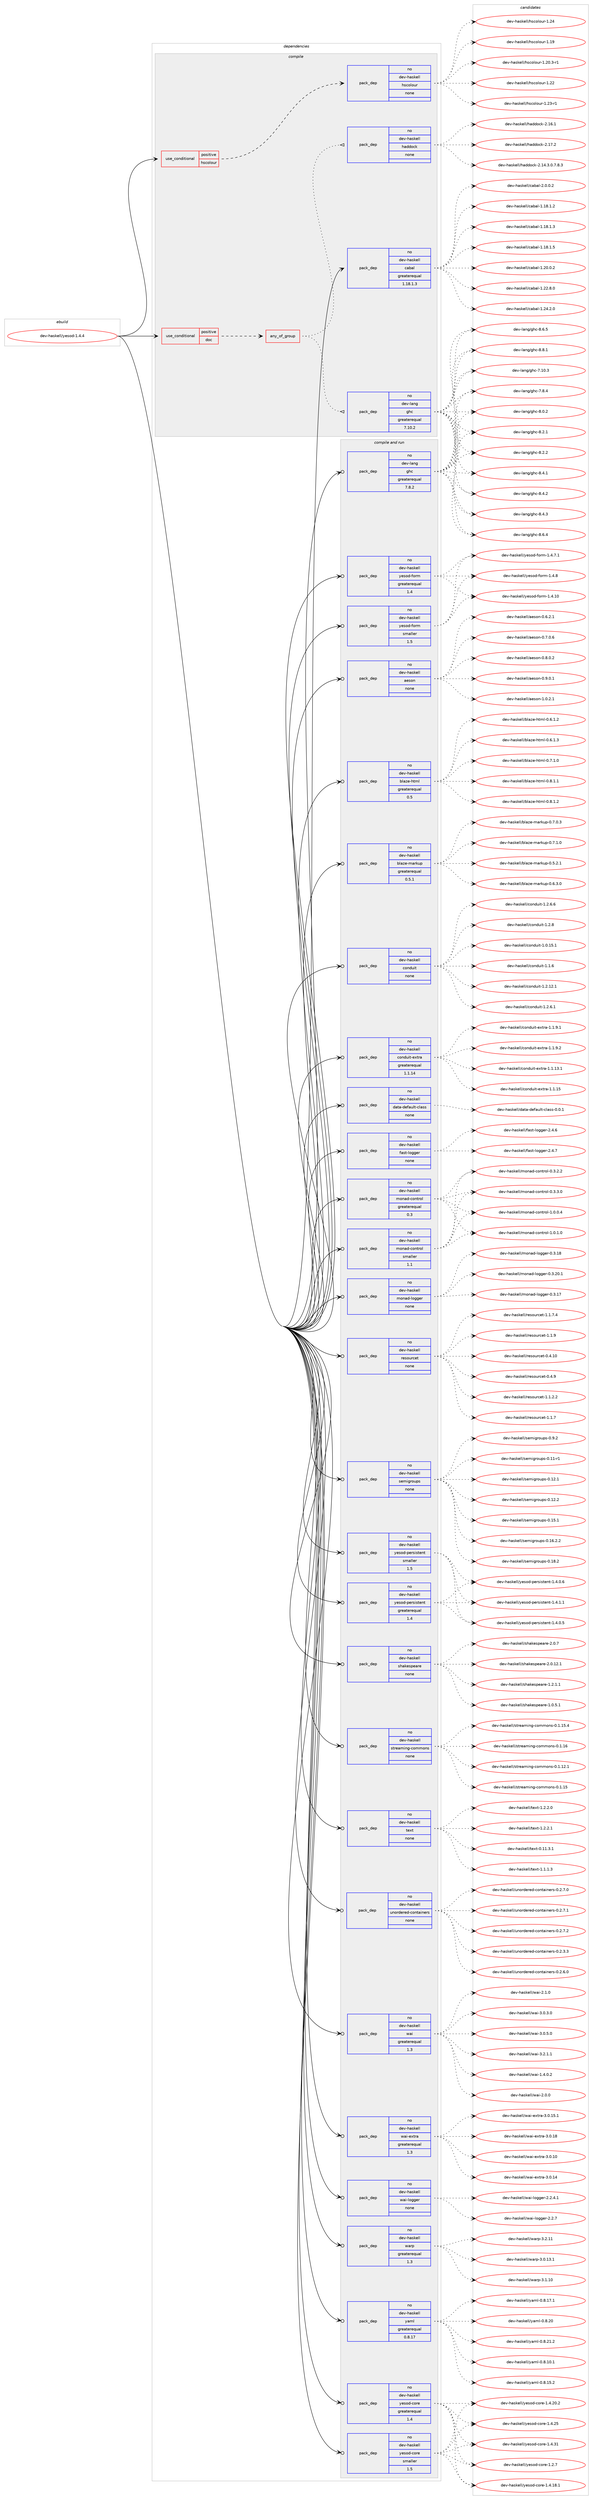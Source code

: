 digraph prolog {

# *************
# Graph options
# *************

newrank=true;
concentrate=true;
compound=true;
graph [rankdir=LR,fontname=Helvetica,fontsize=10,ranksep=1.5];#, ranksep=2.5, nodesep=0.2];
edge  [arrowhead=vee];
node  [fontname=Helvetica,fontsize=10];

# **********
# The ebuild
# **********

subgraph cluster_leftcol {
color=gray;
rank=same;
label=<<i>ebuild</i>>;
id [label="dev-haskell/yesod-1.4.4", color=red, width=4, href="../dev-haskell/yesod-1.4.4.svg"];
}

# ****************
# The dependencies
# ****************

subgraph cluster_midcol {
color=gray;
label=<<i>dependencies</i>>;
subgraph cluster_compile {
fillcolor="#eeeeee";
style=filled;
label=<<i>compile</i>>;
subgraph cond128330 {
dependency548827 [label=<<TABLE BORDER="0" CELLBORDER="1" CELLSPACING="0" CELLPADDING="4"><TR><TD ROWSPAN="3" CELLPADDING="10">use_conditional</TD></TR><TR><TD>positive</TD></TR><TR><TD>doc</TD></TR></TABLE>>, shape=none, color=red];
subgraph any10769 {
dependency548828 [label=<<TABLE BORDER="0" CELLBORDER="1" CELLSPACING="0" CELLPADDING="4"><TR><TD CELLPADDING="10">any_of_group</TD></TR></TABLE>>, shape=none, color=red];subgraph pack409371 {
dependency548829 [label=<<TABLE BORDER="0" CELLBORDER="1" CELLSPACING="0" CELLPADDING="4" WIDTH="220"><TR><TD ROWSPAN="6" CELLPADDING="30">pack_dep</TD></TR><TR><TD WIDTH="110">no</TD></TR><TR><TD>dev-haskell</TD></TR><TR><TD>haddock</TD></TR><TR><TD>none</TD></TR><TR><TD></TD></TR></TABLE>>, shape=none, color=blue];
}
dependency548828:e -> dependency548829:w [weight=20,style="dotted",arrowhead="oinv"];
subgraph pack409372 {
dependency548830 [label=<<TABLE BORDER="0" CELLBORDER="1" CELLSPACING="0" CELLPADDING="4" WIDTH="220"><TR><TD ROWSPAN="6" CELLPADDING="30">pack_dep</TD></TR><TR><TD WIDTH="110">no</TD></TR><TR><TD>dev-lang</TD></TR><TR><TD>ghc</TD></TR><TR><TD>greaterequal</TD></TR><TR><TD>7.10.2</TD></TR></TABLE>>, shape=none, color=blue];
}
dependency548828:e -> dependency548830:w [weight=20,style="dotted",arrowhead="oinv"];
}
dependency548827:e -> dependency548828:w [weight=20,style="dashed",arrowhead="vee"];
}
id:e -> dependency548827:w [weight=20,style="solid",arrowhead="vee"];
subgraph cond128331 {
dependency548831 [label=<<TABLE BORDER="0" CELLBORDER="1" CELLSPACING="0" CELLPADDING="4"><TR><TD ROWSPAN="3" CELLPADDING="10">use_conditional</TD></TR><TR><TD>positive</TD></TR><TR><TD>hscolour</TD></TR></TABLE>>, shape=none, color=red];
subgraph pack409373 {
dependency548832 [label=<<TABLE BORDER="0" CELLBORDER="1" CELLSPACING="0" CELLPADDING="4" WIDTH="220"><TR><TD ROWSPAN="6" CELLPADDING="30">pack_dep</TD></TR><TR><TD WIDTH="110">no</TD></TR><TR><TD>dev-haskell</TD></TR><TR><TD>hscolour</TD></TR><TR><TD>none</TD></TR><TR><TD></TD></TR></TABLE>>, shape=none, color=blue];
}
dependency548831:e -> dependency548832:w [weight=20,style="dashed",arrowhead="vee"];
}
id:e -> dependency548831:w [weight=20,style="solid",arrowhead="vee"];
subgraph pack409374 {
dependency548833 [label=<<TABLE BORDER="0" CELLBORDER="1" CELLSPACING="0" CELLPADDING="4" WIDTH="220"><TR><TD ROWSPAN="6" CELLPADDING="30">pack_dep</TD></TR><TR><TD WIDTH="110">no</TD></TR><TR><TD>dev-haskell</TD></TR><TR><TD>cabal</TD></TR><TR><TD>greaterequal</TD></TR><TR><TD>1.18.1.3</TD></TR></TABLE>>, shape=none, color=blue];
}
id:e -> dependency548833:w [weight=20,style="solid",arrowhead="vee"];
}
subgraph cluster_compileandrun {
fillcolor="#eeeeee";
style=filled;
label=<<i>compile and run</i>>;
subgraph pack409375 {
dependency548834 [label=<<TABLE BORDER="0" CELLBORDER="1" CELLSPACING="0" CELLPADDING="4" WIDTH="220"><TR><TD ROWSPAN="6" CELLPADDING="30">pack_dep</TD></TR><TR><TD WIDTH="110">no</TD></TR><TR><TD>dev-haskell</TD></TR><TR><TD>aeson</TD></TR><TR><TD>none</TD></TR><TR><TD></TD></TR></TABLE>>, shape=none, color=blue];
}
id:e -> dependency548834:w [weight=20,style="solid",arrowhead="odotvee"];
subgraph pack409376 {
dependency548835 [label=<<TABLE BORDER="0" CELLBORDER="1" CELLSPACING="0" CELLPADDING="4" WIDTH="220"><TR><TD ROWSPAN="6" CELLPADDING="30">pack_dep</TD></TR><TR><TD WIDTH="110">no</TD></TR><TR><TD>dev-haskell</TD></TR><TR><TD>blaze-html</TD></TR><TR><TD>greaterequal</TD></TR><TR><TD>0.5</TD></TR></TABLE>>, shape=none, color=blue];
}
id:e -> dependency548835:w [weight=20,style="solid",arrowhead="odotvee"];
subgraph pack409377 {
dependency548836 [label=<<TABLE BORDER="0" CELLBORDER="1" CELLSPACING="0" CELLPADDING="4" WIDTH="220"><TR><TD ROWSPAN="6" CELLPADDING="30">pack_dep</TD></TR><TR><TD WIDTH="110">no</TD></TR><TR><TD>dev-haskell</TD></TR><TR><TD>blaze-markup</TD></TR><TR><TD>greaterequal</TD></TR><TR><TD>0.5.1</TD></TR></TABLE>>, shape=none, color=blue];
}
id:e -> dependency548836:w [weight=20,style="solid",arrowhead="odotvee"];
subgraph pack409378 {
dependency548837 [label=<<TABLE BORDER="0" CELLBORDER="1" CELLSPACING="0" CELLPADDING="4" WIDTH="220"><TR><TD ROWSPAN="6" CELLPADDING="30">pack_dep</TD></TR><TR><TD WIDTH="110">no</TD></TR><TR><TD>dev-haskell</TD></TR><TR><TD>conduit</TD></TR><TR><TD>none</TD></TR><TR><TD></TD></TR></TABLE>>, shape=none, color=blue];
}
id:e -> dependency548837:w [weight=20,style="solid",arrowhead="odotvee"];
subgraph pack409379 {
dependency548838 [label=<<TABLE BORDER="0" CELLBORDER="1" CELLSPACING="0" CELLPADDING="4" WIDTH="220"><TR><TD ROWSPAN="6" CELLPADDING="30">pack_dep</TD></TR><TR><TD WIDTH="110">no</TD></TR><TR><TD>dev-haskell</TD></TR><TR><TD>conduit-extra</TD></TR><TR><TD>greaterequal</TD></TR><TR><TD>1.1.14</TD></TR></TABLE>>, shape=none, color=blue];
}
id:e -> dependency548838:w [weight=20,style="solid",arrowhead="odotvee"];
subgraph pack409380 {
dependency548839 [label=<<TABLE BORDER="0" CELLBORDER="1" CELLSPACING="0" CELLPADDING="4" WIDTH="220"><TR><TD ROWSPAN="6" CELLPADDING="30">pack_dep</TD></TR><TR><TD WIDTH="110">no</TD></TR><TR><TD>dev-haskell</TD></TR><TR><TD>data-default-class</TD></TR><TR><TD>none</TD></TR><TR><TD></TD></TR></TABLE>>, shape=none, color=blue];
}
id:e -> dependency548839:w [weight=20,style="solid",arrowhead="odotvee"];
subgraph pack409381 {
dependency548840 [label=<<TABLE BORDER="0" CELLBORDER="1" CELLSPACING="0" CELLPADDING="4" WIDTH="220"><TR><TD ROWSPAN="6" CELLPADDING="30">pack_dep</TD></TR><TR><TD WIDTH="110">no</TD></TR><TR><TD>dev-haskell</TD></TR><TR><TD>fast-logger</TD></TR><TR><TD>none</TD></TR><TR><TD></TD></TR></TABLE>>, shape=none, color=blue];
}
id:e -> dependency548840:w [weight=20,style="solid",arrowhead="odotvee"];
subgraph pack409382 {
dependency548841 [label=<<TABLE BORDER="0" CELLBORDER="1" CELLSPACING="0" CELLPADDING="4" WIDTH="220"><TR><TD ROWSPAN="6" CELLPADDING="30">pack_dep</TD></TR><TR><TD WIDTH="110">no</TD></TR><TR><TD>dev-haskell</TD></TR><TR><TD>monad-control</TD></TR><TR><TD>greaterequal</TD></TR><TR><TD>0.3</TD></TR></TABLE>>, shape=none, color=blue];
}
id:e -> dependency548841:w [weight=20,style="solid",arrowhead="odotvee"];
subgraph pack409383 {
dependency548842 [label=<<TABLE BORDER="0" CELLBORDER="1" CELLSPACING="0" CELLPADDING="4" WIDTH="220"><TR><TD ROWSPAN="6" CELLPADDING="30">pack_dep</TD></TR><TR><TD WIDTH="110">no</TD></TR><TR><TD>dev-haskell</TD></TR><TR><TD>monad-control</TD></TR><TR><TD>smaller</TD></TR><TR><TD>1.1</TD></TR></TABLE>>, shape=none, color=blue];
}
id:e -> dependency548842:w [weight=20,style="solid",arrowhead="odotvee"];
subgraph pack409384 {
dependency548843 [label=<<TABLE BORDER="0" CELLBORDER="1" CELLSPACING="0" CELLPADDING="4" WIDTH="220"><TR><TD ROWSPAN="6" CELLPADDING="30">pack_dep</TD></TR><TR><TD WIDTH="110">no</TD></TR><TR><TD>dev-haskell</TD></TR><TR><TD>monad-logger</TD></TR><TR><TD>none</TD></TR><TR><TD></TD></TR></TABLE>>, shape=none, color=blue];
}
id:e -> dependency548843:w [weight=20,style="solid",arrowhead="odotvee"];
subgraph pack409385 {
dependency548844 [label=<<TABLE BORDER="0" CELLBORDER="1" CELLSPACING="0" CELLPADDING="4" WIDTH="220"><TR><TD ROWSPAN="6" CELLPADDING="30">pack_dep</TD></TR><TR><TD WIDTH="110">no</TD></TR><TR><TD>dev-haskell</TD></TR><TR><TD>resourcet</TD></TR><TR><TD>none</TD></TR><TR><TD></TD></TR></TABLE>>, shape=none, color=blue];
}
id:e -> dependency548844:w [weight=20,style="solid",arrowhead="odotvee"];
subgraph pack409386 {
dependency548845 [label=<<TABLE BORDER="0" CELLBORDER="1" CELLSPACING="0" CELLPADDING="4" WIDTH="220"><TR><TD ROWSPAN="6" CELLPADDING="30">pack_dep</TD></TR><TR><TD WIDTH="110">no</TD></TR><TR><TD>dev-haskell</TD></TR><TR><TD>semigroups</TD></TR><TR><TD>none</TD></TR><TR><TD></TD></TR></TABLE>>, shape=none, color=blue];
}
id:e -> dependency548845:w [weight=20,style="solid",arrowhead="odotvee"];
subgraph pack409387 {
dependency548846 [label=<<TABLE BORDER="0" CELLBORDER="1" CELLSPACING="0" CELLPADDING="4" WIDTH="220"><TR><TD ROWSPAN="6" CELLPADDING="30">pack_dep</TD></TR><TR><TD WIDTH="110">no</TD></TR><TR><TD>dev-haskell</TD></TR><TR><TD>shakespeare</TD></TR><TR><TD>none</TD></TR><TR><TD></TD></TR></TABLE>>, shape=none, color=blue];
}
id:e -> dependency548846:w [weight=20,style="solid",arrowhead="odotvee"];
subgraph pack409388 {
dependency548847 [label=<<TABLE BORDER="0" CELLBORDER="1" CELLSPACING="0" CELLPADDING="4" WIDTH="220"><TR><TD ROWSPAN="6" CELLPADDING="30">pack_dep</TD></TR><TR><TD WIDTH="110">no</TD></TR><TR><TD>dev-haskell</TD></TR><TR><TD>streaming-commons</TD></TR><TR><TD>none</TD></TR><TR><TD></TD></TR></TABLE>>, shape=none, color=blue];
}
id:e -> dependency548847:w [weight=20,style="solid",arrowhead="odotvee"];
subgraph pack409389 {
dependency548848 [label=<<TABLE BORDER="0" CELLBORDER="1" CELLSPACING="0" CELLPADDING="4" WIDTH="220"><TR><TD ROWSPAN="6" CELLPADDING="30">pack_dep</TD></TR><TR><TD WIDTH="110">no</TD></TR><TR><TD>dev-haskell</TD></TR><TR><TD>text</TD></TR><TR><TD>none</TD></TR><TR><TD></TD></TR></TABLE>>, shape=none, color=blue];
}
id:e -> dependency548848:w [weight=20,style="solid",arrowhead="odotvee"];
subgraph pack409390 {
dependency548849 [label=<<TABLE BORDER="0" CELLBORDER="1" CELLSPACING="0" CELLPADDING="4" WIDTH="220"><TR><TD ROWSPAN="6" CELLPADDING="30">pack_dep</TD></TR><TR><TD WIDTH="110">no</TD></TR><TR><TD>dev-haskell</TD></TR><TR><TD>unordered-containers</TD></TR><TR><TD>none</TD></TR><TR><TD></TD></TR></TABLE>>, shape=none, color=blue];
}
id:e -> dependency548849:w [weight=20,style="solid",arrowhead="odotvee"];
subgraph pack409391 {
dependency548850 [label=<<TABLE BORDER="0" CELLBORDER="1" CELLSPACING="0" CELLPADDING="4" WIDTH="220"><TR><TD ROWSPAN="6" CELLPADDING="30">pack_dep</TD></TR><TR><TD WIDTH="110">no</TD></TR><TR><TD>dev-haskell</TD></TR><TR><TD>wai</TD></TR><TR><TD>greaterequal</TD></TR><TR><TD>1.3</TD></TR></TABLE>>, shape=none, color=blue];
}
id:e -> dependency548850:w [weight=20,style="solid",arrowhead="odotvee"];
subgraph pack409392 {
dependency548851 [label=<<TABLE BORDER="0" CELLBORDER="1" CELLSPACING="0" CELLPADDING="4" WIDTH="220"><TR><TD ROWSPAN="6" CELLPADDING="30">pack_dep</TD></TR><TR><TD WIDTH="110">no</TD></TR><TR><TD>dev-haskell</TD></TR><TR><TD>wai-extra</TD></TR><TR><TD>greaterequal</TD></TR><TR><TD>1.3</TD></TR></TABLE>>, shape=none, color=blue];
}
id:e -> dependency548851:w [weight=20,style="solid",arrowhead="odotvee"];
subgraph pack409393 {
dependency548852 [label=<<TABLE BORDER="0" CELLBORDER="1" CELLSPACING="0" CELLPADDING="4" WIDTH="220"><TR><TD ROWSPAN="6" CELLPADDING="30">pack_dep</TD></TR><TR><TD WIDTH="110">no</TD></TR><TR><TD>dev-haskell</TD></TR><TR><TD>wai-logger</TD></TR><TR><TD>none</TD></TR><TR><TD></TD></TR></TABLE>>, shape=none, color=blue];
}
id:e -> dependency548852:w [weight=20,style="solid",arrowhead="odotvee"];
subgraph pack409394 {
dependency548853 [label=<<TABLE BORDER="0" CELLBORDER="1" CELLSPACING="0" CELLPADDING="4" WIDTH="220"><TR><TD ROWSPAN="6" CELLPADDING="30">pack_dep</TD></TR><TR><TD WIDTH="110">no</TD></TR><TR><TD>dev-haskell</TD></TR><TR><TD>warp</TD></TR><TR><TD>greaterequal</TD></TR><TR><TD>1.3</TD></TR></TABLE>>, shape=none, color=blue];
}
id:e -> dependency548853:w [weight=20,style="solid",arrowhead="odotvee"];
subgraph pack409395 {
dependency548854 [label=<<TABLE BORDER="0" CELLBORDER="1" CELLSPACING="0" CELLPADDING="4" WIDTH="220"><TR><TD ROWSPAN="6" CELLPADDING="30">pack_dep</TD></TR><TR><TD WIDTH="110">no</TD></TR><TR><TD>dev-haskell</TD></TR><TR><TD>yaml</TD></TR><TR><TD>greaterequal</TD></TR><TR><TD>0.8.17</TD></TR></TABLE>>, shape=none, color=blue];
}
id:e -> dependency548854:w [weight=20,style="solid",arrowhead="odotvee"];
subgraph pack409396 {
dependency548855 [label=<<TABLE BORDER="0" CELLBORDER="1" CELLSPACING="0" CELLPADDING="4" WIDTH="220"><TR><TD ROWSPAN="6" CELLPADDING="30">pack_dep</TD></TR><TR><TD WIDTH="110">no</TD></TR><TR><TD>dev-haskell</TD></TR><TR><TD>yesod-core</TD></TR><TR><TD>greaterequal</TD></TR><TR><TD>1.4</TD></TR></TABLE>>, shape=none, color=blue];
}
id:e -> dependency548855:w [weight=20,style="solid",arrowhead="odotvee"];
subgraph pack409397 {
dependency548856 [label=<<TABLE BORDER="0" CELLBORDER="1" CELLSPACING="0" CELLPADDING="4" WIDTH="220"><TR><TD ROWSPAN="6" CELLPADDING="30">pack_dep</TD></TR><TR><TD WIDTH="110">no</TD></TR><TR><TD>dev-haskell</TD></TR><TR><TD>yesod-core</TD></TR><TR><TD>smaller</TD></TR><TR><TD>1.5</TD></TR></TABLE>>, shape=none, color=blue];
}
id:e -> dependency548856:w [weight=20,style="solid",arrowhead="odotvee"];
subgraph pack409398 {
dependency548857 [label=<<TABLE BORDER="0" CELLBORDER="1" CELLSPACING="0" CELLPADDING="4" WIDTH="220"><TR><TD ROWSPAN="6" CELLPADDING="30">pack_dep</TD></TR><TR><TD WIDTH="110">no</TD></TR><TR><TD>dev-haskell</TD></TR><TR><TD>yesod-form</TD></TR><TR><TD>greaterequal</TD></TR><TR><TD>1.4</TD></TR></TABLE>>, shape=none, color=blue];
}
id:e -> dependency548857:w [weight=20,style="solid",arrowhead="odotvee"];
subgraph pack409399 {
dependency548858 [label=<<TABLE BORDER="0" CELLBORDER="1" CELLSPACING="0" CELLPADDING="4" WIDTH="220"><TR><TD ROWSPAN="6" CELLPADDING="30">pack_dep</TD></TR><TR><TD WIDTH="110">no</TD></TR><TR><TD>dev-haskell</TD></TR><TR><TD>yesod-form</TD></TR><TR><TD>smaller</TD></TR><TR><TD>1.5</TD></TR></TABLE>>, shape=none, color=blue];
}
id:e -> dependency548858:w [weight=20,style="solid",arrowhead="odotvee"];
subgraph pack409400 {
dependency548859 [label=<<TABLE BORDER="0" CELLBORDER="1" CELLSPACING="0" CELLPADDING="4" WIDTH="220"><TR><TD ROWSPAN="6" CELLPADDING="30">pack_dep</TD></TR><TR><TD WIDTH="110">no</TD></TR><TR><TD>dev-haskell</TD></TR><TR><TD>yesod-persistent</TD></TR><TR><TD>greaterequal</TD></TR><TR><TD>1.4</TD></TR></TABLE>>, shape=none, color=blue];
}
id:e -> dependency548859:w [weight=20,style="solid",arrowhead="odotvee"];
subgraph pack409401 {
dependency548860 [label=<<TABLE BORDER="0" CELLBORDER="1" CELLSPACING="0" CELLPADDING="4" WIDTH="220"><TR><TD ROWSPAN="6" CELLPADDING="30">pack_dep</TD></TR><TR><TD WIDTH="110">no</TD></TR><TR><TD>dev-haskell</TD></TR><TR><TD>yesod-persistent</TD></TR><TR><TD>smaller</TD></TR><TR><TD>1.5</TD></TR></TABLE>>, shape=none, color=blue];
}
id:e -> dependency548860:w [weight=20,style="solid",arrowhead="odotvee"];
subgraph pack409402 {
dependency548861 [label=<<TABLE BORDER="0" CELLBORDER="1" CELLSPACING="0" CELLPADDING="4" WIDTH="220"><TR><TD ROWSPAN="6" CELLPADDING="30">pack_dep</TD></TR><TR><TD WIDTH="110">no</TD></TR><TR><TD>dev-lang</TD></TR><TR><TD>ghc</TD></TR><TR><TD>greaterequal</TD></TR><TR><TD>7.8.2</TD></TR></TABLE>>, shape=none, color=blue];
}
id:e -> dependency548861:w [weight=20,style="solid",arrowhead="odotvee"];
}
subgraph cluster_run {
fillcolor="#eeeeee";
style=filled;
label=<<i>run</i>>;
}
}

# **************
# The candidates
# **************

subgraph cluster_choices {
rank=same;
color=gray;
label=<<i>candidates</i>>;

subgraph choice409371 {
color=black;
nodesep=1;
choice1001011184510497115107101108108471049710010011199107455046495246514648465546564651 [label="dev-haskell/haddock-2.14.3.0.7.8.3", color=red, width=4,href="../dev-haskell/haddock-2.14.3.0.7.8.3.svg"];
choice100101118451049711510710110810847104971001001119910745504649544649 [label="dev-haskell/haddock-2.16.1", color=red, width=4,href="../dev-haskell/haddock-2.16.1.svg"];
choice100101118451049711510710110810847104971001001119910745504649554650 [label="dev-haskell/haddock-2.17.2", color=red, width=4,href="../dev-haskell/haddock-2.17.2.svg"];
dependency548829:e -> choice1001011184510497115107101108108471049710010011199107455046495246514648465546564651:w [style=dotted,weight="100"];
dependency548829:e -> choice100101118451049711510710110810847104971001001119910745504649544649:w [style=dotted,weight="100"];
dependency548829:e -> choice100101118451049711510710110810847104971001001119910745504649554650:w [style=dotted,weight="100"];
}
subgraph choice409372 {
color=black;
nodesep=1;
choice1001011184510897110103471031049945554649484651 [label="dev-lang/ghc-7.10.3", color=red, width=4,href="../dev-lang/ghc-7.10.3.svg"];
choice10010111845108971101034710310499455546564652 [label="dev-lang/ghc-7.8.4", color=red, width=4,href="../dev-lang/ghc-7.8.4.svg"];
choice10010111845108971101034710310499455646484650 [label="dev-lang/ghc-8.0.2", color=red, width=4,href="../dev-lang/ghc-8.0.2.svg"];
choice10010111845108971101034710310499455646504649 [label="dev-lang/ghc-8.2.1", color=red, width=4,href="../dev-lang/ghc-8.2.1.svg"];
choice10010111845108971101034710310499455646504650 [label="dev-lang/ghc-8.2.2", color=red, width=4,href="../dev-lang/ghc-8.2.2.svg"];
choice10010111845108971101034710310499455646524649 [label="dev-lang/ghc-8.4.1", color=red, width=4,href="../dev-lang/ghc-8.4.1.svg"];
choice10010111845108971101034710310499455646524650 [label="dev-lang/ghc-8.4.2", color=red, width=4,href="../dev-lang/ghc-8.4.2.svg"];
choice10010111845108971101034710310499455646524651 [label="dev-lang/ghc-8.4.3", color=red, width=4,href="../dev-lang/ghc-8.4.3.svg"];
choice10010111845108971101034710310499455646544652 [label="dev-lang/ghc-8.6.4", color=red, width=4,href="../dev-lang/ghc-8.6.4.svg"];
choice10010111845108971101034710310499455646544653 [label="dev-lang/ghc-8.6.5", color=red, width=4,href="../dev-lang/ghc-8.6.5.svg"];
choice10010111845108971101034710310499455646564649 [label="dev-lang/ghc-8.8.1", color=red, width=4,href="../dev-lang/ghc-8.8.1.svg"];
dependency548830:e -> choice1001011184510897110103471031049945554649484651:w [style=dotted,weight="100"];
dependency548830:e -> choice10010111845108971101034710310499455546564652:w [style=dotted,weight="100"];
dependency548830:e -> choice10010111845108971101034710310499455646484650:w [style=dotted,weight="100"];
dependency548830:e -> choice10010111845108971101034710310499455646504649:w [style=dotted,weight="100"];
dependency548830:e -> choice10010111845108971101034710310499455646504650:w [style=dotted,weight="100"];
dependency548830:e -> choice10010111845108971101034710310499455646524649:w [style=dotted,weight="100"];
dependency548830:e -> choice10010111845108971101034710310499455646524650:w [style=dotted,weight="100"];
dependency548830:e -> choice10010111845108971101034710310499455646524651:w [style=dotted,weight="100"];
dependency548830:e -> choice10010111845108971101034710310499455646544652:w [style=dotted,weight="100"];
dependency548830:e -> choice10010111845108971101034710310499455646544653:w [style=dotted,weight="100"];
dependency548830:e -> choice10010111845108971101034710310499455646564649:w [style=dotted,weight="100"];
}
subgraph choice409373 {
color=black;
nodesep=1;
choice100101118451049711510710110810847104115991111081111171144549464957 [label="dev-haskell/hscolour-1.19", color=red, width=4,href="../dev-haskell/hscolour-1.19.svg"];
choice10010111845104971151071011081084710411599111108111117114454946504846514511449 [label="dev-haskell/hscolour-1.20.3-r1", color=red, width=4,href="../dev-haskell/hscolour-1.20.3-r1.svg"];
choice100101118451049711510710110810847104115991111081111171144549465050 [label="dev-haskell/hscolour-1.22", color=red, width=4,href="../dev-haskell/hscolour-1.22.svg"];
choice1001011184510497115107101108108471041159911110811111711445494650514511449 [label="dev-haskell/hscolour-1.23-r1", color=red, width=4,href="../dev-haskell/hscolour-1.23-r1.svg"];
choice100101118451049711510710110810847104115991111081111171144549465052 [label="dev-haskell/hscolour-1.24", color=red, width=4,href="../dev-haskell/hscolour-1.24.svg"];
dependency548832:e -> choice100101118451049711510710110810847104115991111081111171144549464957:w [style=dotted,weight="100"];
dependency548832:e -> choice10010111845104971151071011081084710411599111108111117114454946504846514511449:w [style=dotted,weight="100"];
dependency548832:e -> choice100101118451049711510710110810847104115991111081111171144549465050:w [style=dotted,weight="100"];
dependency548832:e -> choice1001011184510497115107101108108471041159911110811111711445494650514511449:w [style=dotted,weight="100"];
dependency548832:e -> choice100101118451049711510710110810847104115991111081111171144549465052:w [style=dotted,weight="100"];
}
subgraph choice409374 {
color=black;
nodesep=1;
choice10010111845104971151071011081084799979897108454946495646494650 [label="dev-haskell/cabal-1.18.1.2", color=red, width=4,href="../dev-haskell/cabal-1.18.1.2.svg"];
choice10010111845104971151071011081084799979897108454946495646494651 [label="dev-haskell/cabal-1.18.1.3", color=red, width=4,href="../dev-haskell/cabal-1.18.1.3.svg"];
choice10010111845104971151071011081084799979897108454946495646494653 [label="dev-haskell/cabal-1.18.1.5", color=red, width=4,href="../dev-haskell/cabal-1.18.1.5.svg"];
choice10010111845104971151071011081084799979897108454946504846484650 [label="dev-haskell/cabal-1.20.0.2", color=red, width=4,href="../dev-haskell/cabal-1.20.0.2.svg"];
choice10010111845104971151071011081084799979897108454946505046564648 [label="dev-haskell/cabal-1.22.8.0", color=red, width=4,href="../dev-haskell/cabal-1.22.8.0.svg"];
choice10010111845104971151071011081084799979897108454946505246504648 [label="dev-haskell/cabal-1.24.2.0", color=red, width=4,href="../dev-haskell/cabal-1.24.2.0.svg"];
choice100101118451049711510710110810847999798971084550464846484650 [label="dev-haskell/cabal-2.0.0.2", color=red, width=4,href="../dev-haskell/cabal-2.0.0.2.svg"];
dependency548833:e -> choice10010111845104971151071011081084799979897108454946495646494650:w [style=dotted,weight="100"];
dependency548833:e -> choice10010111845104971151071011081084799979897108454946495646494651:w [style=dotted,weight="100"];
dependency548833:e -> choice10010111845104971151071011081084799979897108454946495646494653:w [style=dotted,weight="100"];
dependency548833:e -> choice10010111845104971151071011081084799979897108454946504846484650:w [style=dotted,weight="100"];
dependency548833:e -> choice10010111845104971151071011081084799979897108454946505046564648:w [style=dotted,weight="100"];
dependency548833:e -> choice10010111845104971151071011081084799979897108454946505246504648:w [style=dotted,weight="100"];
dependency548833:e -> choice100101118451049711510710110810847999798971084550464846484650:w [style=dotted,weight="100"];
}
subgraph choice409375 {
color=black;
nodesep=1;
choice100101118451049711510710110810847971011151111104548465446504649 [label="dev-haskell/aeson-0.6.2.1", color=red, width=4,href="../dev-haskell/aeson-0.6.2.1.svg"];
choice100101118451049711510710110810847971011151111104548465546484654 [label="dev-haskell/aeson-0.7.0.6", color=red, width=4,href="../dev-haskell/aeson-0.7.0.6.svg"];
choice100101118451049711510710110810847971011151111104548465646484650 [label="dev-haskell/aeson-0.8.0.2", color=red, width=4,href="../dev-haskell/aeson-0.8.0.2.svg"];
choice100101118451049711510710110810847971011151111104548465746484649 [label="dev-haskell/aeson-0.9.0.1", color=red, width=4,href="../dev-haskell/aeson-0.9.0.1.svg"];
choice100101118451049711510710110810847971011151111104549464846504649 [label="dev-haskell/aeson-1.0.2.1", color=red, width=4,href="../dev-haskell/aeson-1.0.2.1.svg"];
dependency548834:e -> choice100101118451049711510710110810847971011151111104548465446504649:w [style=dotted,weight="100"];
dependency548834:e -> choice100101118451049711510710110810847971011151111104548465546484654:w [style=dotted,weight="100"];
dependency548834:e -> choice100101118451049711510710110810847971011151111104548465646484650:w [style=dotted,weight="100"];
dependency548834:e -> choice100101118451049711510710110810847971011151111104548465746484649:w [style=dotted,weight="100"];
dependency548834:e -> choice100101118451049711510710110810847971011151111104549464846504649:w [style=dotted,weight="100"];
}
subgraph choice409376 {
color=black;
nodesep=1;
choice1001011184510497115107101108108479810897122101451041161091084548465446494650 [label="dev-haskell/blaze-html-0.6.1.2", color=red, width=4,href="../dev-haskell/blaze-html-0.6.1.2.svg"];
choice1001011184510497115107101108108479810897122101451041161091084548465446494651 [label="dev-haskell/blaze-html-0.6.1.3", color=red, width=4,href="../dev-haskell/blaze-html-0.6.1.3.svg"];
choice1001011184510497115107101108108479810897122101451041161091084548465546494648 [label="dev-haskell/blaze-html-0.7.1.0", color=red, width=4,href="../dev-haskell/blaze-html-0.7.1.0.svg"];
choice1001011184510497115107101108108479810897122101451041161091084548465646494649 [label="dev-haskell/blaze-html-0.8.1.1", color=red, width=4,href="../dev-haskell/blaze-html-0.8.1.1.svg"];
choice1001011184510497115107101108108479810897122101451041161091084548465646494650 [label="dev-haskell/blaze-html-0.8.1.2", color=red, width=4,href="../dev-haskell/blaze-html-0.8.1.2.svg"];
dependency548835:e -> choice1001011184510497115107101108108479810897122101451041161091084548465446494650:w [style=dotted,weight="100"];
dependency548835:e -> choice1001011184510497115107101108108479810897122101451041161091084548465446494651:w [style=dotted,weight="100"];
dependency548835:e -> choice1001011184510497115107101108108479810897122101451041161091084548465546494648:w [style=dotted,weight="100"];
dependency548835:e -> choice1001011184510497115107101108108479810897122101451041161091084548465646494649:w [style=dotted,weight="100"];
dependency548835:e -> choice1001011184510497115107101108108479810897122101451041161091084548465646494650:w [style=dotted,weight="100"];
}
subgraph choice409377 {
color=black;
nodesep=1;
choice100101118451049711510710110810847981089712210145109971141071171124548465346504649 [label="dev-haskell/blaze-markup-0.5.2.1", color=red, width=4,href="../dev-haskell/blaze-markup-0.5.2.1.svg"];
choice100101118451049711510710110810847981089712210145109971141071171124548465446514648 [label="dev-haskell/blaze-markup-0.6.3.0", color=red, width=4,href="../dev-haskell/blaze-markup-0.6.3.0.svg"];
choice100101118451049711510710110810847981089712210145109971141071171124548465546484651 [label="dev-haskell/blaze-markup-0.7.0.3", color=red, width=4,href="../dev-haskell/blaze-markup-0.7.0.3.svg"];
choice100101118451049711510710110810847981089712210145109971141071171124548465546494648 [label="dev-haskell/blaze-markup-0.7.1.0", color=red, width=4,href="../dev-haskell/blaze-markup-0.7.1.0.svg"];
dependency548836:e -> choice100101118451049711510710110810847981089712210145109971141071171124548465346504649:w [style=dotted,weight="100"];
dependency548836:e -> choice100101118451049711510710110810847981089712210145109971141071171124548465446514648:w [style=dotted,weight="100"];
dependency548836:e -> choice100101118451049711510710110810847981089712210145109971141071171124548465546484651:w [style=dotted,weight="100"];
dependency548836:e -> choice100101118451049711510710110810847981089712210145109971141071171124548465546494648:w [style=dotted,weight="100"];
}
subgraph choice409378 {
color=black;
nodesep=1;
choice10010111845104971151071011081084799111110100117105116454946484649534649 [label="dev-haskell/conduit-1.0.15.1", color=red, width=4,href="../dev-haskell/conduit-1.0.15.1.svg"];
choice10010111845104971151071011081084799111110100117105116454946494654 [label="dev-haskell/conduit-1.1.6", color=red, width=4,href="../dev-haskell/conduit-1.1.6.svg"];
choice10010111845104971151071011081084799111110100117105116454946504649504649 [label="dev-haskell/conduit-1.2.12.1", color=red, width=4,href="../dev-haskell/conduit-1.2.12.1.svg"];
choice100101118451049711510710110810847991111101001171051164549465046544649 [label="dev-haskell/conduit-1.2.6.1", color=red, width=4,href="../dev-haskell/conduit-1.2.6.1.svg"];
choice100101118451049711510710110810847991111101001171051164549465046544654 [label="dev-haskell/conduit-1.2.6.6", color=red, width=4,href="../dev-haskell/conduit-1.2.6.6.svg"];
choice10010111845104971151071011081084799111110100117105116454946504656 [label="dev-haskell/conduit-1.2.8", color=red, width=4,href="../dev-haskell/conduit-1.2.8.svg"];
dependency548837:e -> choice10010111845104971151071011081084799111110100117105116454946484649534649:w [style=dotted,weight="100"];
dependency548837:e -> choice10010111845104971151071011081084799111110100117105116454946494654:w [style=dotted,weight="100"];
dependency548837:e -> choice10010111845104971151071011081084799111110100117105116454946504649504649:w [style=dotted,weight="100"];
dependency548837:e -> choice100101118451049711510710110810847991111101001171051164549465046544649:w [style=dotted,weight="100"];
dependency548837:e -> choice100101118451049711510710110810847991111101001171051164549465046544654:w [style=dotted,weight="100"];
dependency548837:e -> choice10010111845104971151071011081084799111110100117105116454946504656:w [style=dotted,weight="100"];
}
subgraph choice409379 {
color=black;
nodesep=1;
choice100101118451049711510710110810847991111101001171051164510112011611497454946494649514649 [label="dev-haskell/conduit-extra-1.1.13.1", color=red, width=4,href="../dev-haskell/conduit-extra-1.1.13.1.svg"];
choice10010111845104971151071011081084799111110100117105116451011201161149745494649464953 [label="dev-haskell/conduit-extra-1.1.15", color=red, width=4,href="../dev-haskell/conduit-extra-1.1.15.svg"];
choice1001011184510497115107101108108479911111010011710511645101120116114974549464946574649 [label="dev-haskell/conduit-extra-1.1.9.1", color=red, width=4,href="../dev-haskell/conduit-extra-1.1.9.1.svg"];
choice1001011184510497115107101108108479911111010011710511645101120116114974549464946574650 [label="dev-haskell/conduit-extra-1.1.9.2", color=red, width=4,href="../dev-haskell/conduit-extra-1.1.9.2.svg"];
dependency548838:e -> choice100101118451049711510710110810847991111101001171051164510112011611497454946494649514649:w [style=dotted,weight="100"];
dependency548838:e -> choice10010111845104971151071011081084799111110100117105116451011201161149745494649464953:w [style=dotted,weight="100"];
dependency548838:e -> choice1001011184510497115107101108108479911111010011710511645101120116114974549464946574649:w [style=dotted,weight="100"];
dependency548838:e -> choice1001011184510497115107101108108479911111010011710511645101120116114974549464946574650:w [style=dotted,weight="100"];
}
subgraph choice409380 {
color=black;
nodesep=1;
choice10010111845104971151071011081084710097116974510010110297117108116459910897115115454846484649 [label="dev-haskell/data-default-class-0.0.1", color=red, width=4,href="../dev-haskell/data-default-class-0.0.1.svg"];
dependency548839:e -> choice10010111845104971151071011081084710097116974510010110297117108116459910897115115454846484649:w [style=dotted,weight="100"];
}
subgraph choice409381 {
color=black;
nodesep=1;
choice1001011184510497115107101108108471029711511645108111103103101114455046524654 [label="dev-haskell/fast-logger-2.4.6", color=red, width=4,href="../dev-haskell/fast-logger-2.4.6.svg"];
choice1001011184510497115107101108108471029711511645108111103103101114455046524655 [label="dev-haskell/fast-logger-2.4.7", color=red, width=4,href="../dev-haskell/fast-logger-2.4.7.svg"];
dependency548840:e -> choice1001011184510497115107101108108471029711511645108111103103101114455046524654:w [style=dotted,weight="100"];
dependency548840:e -> choice1001011184510497115107101108108471029711511645108111103103101114455046524655:w [style=dotted,weight="100"];
}
subgraph choice409382 {
color=black;
nodesep=1;
choice1001011184510497115107101108108471091111109710045991111101161141111084548465146504650 [label="dev-haskell/monad-control-0.3.2.2", color=red, width=4,href="../dev-haskell/monad-control-0.3.2.2.svg"];
choice1001011184510497115107101108108471091111109710045991111101161141111084548465146514648 [label="dev-haskell/monad-control-0.3.3.0", color=red, width=4,href="../dev-haskell/monad-control-0.3.3.0.svg"];
choice1001011184510497115107101108108471091111109710045991111101161141111084549464846484652 [label="dev-haskell/monad-control-1.0.0.4", color=red, width=4,href="../dev-haskell/monad-control-1.0.0.4.svg"];
choice1001011184510497115107101108108471091111109710045991111101161141111084549464846494648 [label="dev-haskell/monad-control-1.0.1.0", color=red, width=4,href="../dev-haskell/monad-control-1.0.1.0.svg"];
dependency548841:e -> choice1001011184510497115107101108108471091111109710045991111101161141111084548465146504650:w [style=dotted,weight="100"];
dependency548841:e -> choice1001011184510497115107101108108471091111109710045991111101161141111084548465146514648:w [style=dotted,weight="100"];
dependency548841:e -> choice1001011184510497115107101108108471091111109710045991111101161141111084549464846484652:w [style=dotted,weight="100"];
dependency548841:e -> choice1001011184510497115107101108108471091111109710045991111101161141111084549464846494648:w [style=dotted,weight="100"];
}
subgraph choice409383 {
color=black;
nodesep=1;
choice1001011184510497115107101108108471091111109710045991111101161141111084548465146504650 [label="dev-haskell/monad-control-0.3.2.2", color=red, width=4,href="../dev-haskell/monad-control-0.3.2.2.svg"];
choice1001011184510497115107101108108471091111109710045991111101161141111084548465146514648 [label="dev-haskell/monad-control-0.3.3.0", color=red, width=4,href="../dev-haskell/monad-control-0.3.3.0.svg"];
choice1001011184510497115107101108108471091111109710045991111101161141111084549464846484652 [label="dev-haskell/monad-control-1.0.0.4", color=red, width=4,href="../dev-haskell/monad-control-1.0.0.4.svg"];
choice1001011184510497115107101108108471091111109710045991111101161141111084549464846494648 [label="dev-haskell/monad-control-1.0.1.0", color=red, width=4,href="../dev-haskell/monad-control-1.0.1.0.svg"];
dependency548842:e -> choice1001011184510497115107101108108471091111109710045991111101161141111084548465146504650:w [style=dotted,weight="100"];
dependency548842:e -> choice1001011184510497115107101108108471091111109710045991111101161141111084548465146514648:w [style=dotted,weight="100"];
dependency548842:e -> choice1001011184510497115107101108108471091111109710045991111101161141111084549464846484652:w [style=dotted,weight="100"];
dependency548842:e -> choice1001011184510497115107101108108471091111109710045991111101161141111084549464846494648:w [style=dotted,weight="100"];
}
subgraph choice409384 {
color=black;
nodesep=1;
choice100101118451049711510710110810847109111110971004510811110310310111445484651464955 [label="dev-haskell/monad-logger-0.3.17", color=red, width=4,href="../dev-haskell/monad-logger-0.3.17.svg"];
choice100101118451049711510710110810847109111110971004510811110310310111445484651464956 [label="dev-haskell/monad-logger-0.3.18", color=red, width=4,href="../dev-haskell/monad-logger-0.3.18.svg"];
choice1001011184510497115107101108108471091111109710045108111103103101114454846514650484649 [label="dev-haskell/monad-logger-0.3.20.1", color=red, width=4,href="../dev-haskell/monad-logger-0.3.20.1.svg"];
dependency548843:e -> choice100101118451049711510710110810847109111110971004510811110310310111445484651464955:w [style=dotted,weight="100"];
dependency548843:e -> choice100101118451049711510710110810847109111110971004510811110310310111445484651464956:w [style=dotted,weight="100"];
dependency548843:e -> choice1001011184510497115107101108108471091111109710045108111103103101114454846514650484649:w [style=dotted,weight="100"];
}
subgraph choice409385 {
color=black;
nodesep=1;
choice1001011184510497115107101108108471141011151111171149910111645484652464948 [label="dev-haskell/resourcet-0.4.10", color=red, width=4,href="../dev-haskell/resourcet-0.4.10.svg"];
choice10010111845104971151071011081084711410111511111711499101116454846524657 [label="dev-haskell/resourcet-0.4.9", color=red, width=4,href="../dev-haskell/resourcet-0.4.9.svg"];
choice100101118451049711510710110810847114101115111117114991011164549464946504650 [label="dev-haskell/resourcet-1.1.2.2", color=red, width=4,href="../dev-haskell/resourcet-1.1.2.2.svg"];
choice10010111845104971151071011081084711410111511111711499101116454946494655 [label="dev-haskell/resourcet-1.1.7", color=red, width=4,href="../dev-haskell/resourcet-1.1.7.svg"];
choice100101118451049711510710110810847114101115111117114991011164549464946554652 [label="dev-haskell/resourcet-1.1.7.4", color=red, width=4,href="../dev-haskell/resourcet-1.1.7.4.svg"];
choice10010111845104971151071011081084711410111511111711499101116454946494657 [label="dev-haskell/resourcet-1.1.9", color=red, width=4,href="../dev-haskell/resourcet-1.1.9.svg"];
dependency548844:e -> choice1001011184510497115107101108108471141011151111171149910111645484652464948:w [style=dotted,weight="100"];
dependency548844:e -> choice10010111845104971151071011081084711410111511111711499101116454846524657:w [style=dotted,weight="100"];
dependency548844:e -> choice100101118451049711510710110810847114101115111117114991011164549464946504650:w [style=dotted,weight="100"];
dependency548844:e -> choice10010111845104971151071011081084711410111511111711499101116454946494655:w [style=dotted,weight="100"];
dependency548844:e -> choice100101118451049711510710110810847114101115111117114991011164549464946554652:w [style=dotted,weight="100"];
dependency548844:e -> choice10010111845104971151071011081084711410111511111711499101116454946494657:w [style=dotted,weight="100"];
}
subgraph choice409386 {
color=black;
nodesep=1;
choice10010111845104971151071011081084711510110910510311411111711211545484649494511449 [label="dev-haskell/semigroups-0.11-r1", color=red, width=4,href="../dev-haskell/semigroups-0.11-r1.svg"];
choice10010111845104971151071011081084711510110910510311411111711211545484649504649 [label="dev-haskell/semigroups-0.12.1", color=red, width=4,href="../dev-haskell/semigroups-0.12.1.svg"];
choice10010111845104971151071011081084711510110910510311411111711211545484649504650 [label="dev-haskell/semigroups-0.12.2", color=red, width=4,href="../dev-haskell/semigroups-0.12.2.svg"];
choice10010111845104971151071011081084711510110910510311411111711211545484649534649 [label="dev-haskell/semigroups-0.15.1", color=red, width=4,href="../dev-haskell/semigroups-0.15.1.svg"];
choice100101118451049711510710110810847115101109105103114111117112115454846495446504650 [label="dev-haskell/semigroups-0.16.2.2", color=red, width=4,href="../dev-haskell/semigroups-0.16.2.2.svg"];
choice10010111845104971151071011081084711510110910510311411111711211545484649564650 [label="dev-haskell/semigroups-0.18.2", color=red, width=4,href="../dev-haskell/semigroups-0.18.2.svg"];
choice100101118451049711510710110810847115101109105103114111117112115454846574650 [label="dev-haskell/semigroups-0.9.2", color=red, width=4,href="../dev-haskell/semigroups-0.9.2.svg"];
dependency548845:e -> choice10010111845104971151071011081084711510110910510311411111711211545484649494511449:w [style=dotted,weight="100"];
dependency548845:e -> choice10010111845104971151071011081084711510110910510311411111711211545484649504649:w [style=dotted,weight="100"];
dependency548845:e -> choice10010111845104971151071011081084711510110910510311411111711211545484649504650:w [style=dotted,weight="100"];
dependency548845:e -> choice10010111845104971151071011081084711510110910510311411111711211545484649534649:w [style=dotted,weight="100"];
dependency548845:e -> choice100101118451049711510710110810847115101109105103114111117112115454846495446504650:w [style=dotted,weight="100"];
dependency548845:e -> choice10010111845104971151071011081084711510110910510311411111711211545484649564650:w [style=dotted,weight="100"];
dependency548845:e -> choice100101118451049711510710110810847115101109105103114111117112115454846574650:w [style=dotted,weight="100"];
}
subgraph choice409387 {
color=black;
nodesep=1;
choice10010111845104971151071011081084711510497107101115112101971141014549464846534649 [label="dev-haskell/shakespeare-1.0.5.1", color=red, width=4,href="../dev-haskell/shakespeare-1.0.5.1.svg"];
choice10010111845104971151071011081084711510497107101115112101971141014549465046494649 [label="dev-haskell/shakespeare-1.2.1.1", color=red, width=4,href="../dev-haskell/shakespeare-1.2.1.1.svg"];
choice1001011184510497115107101108108471151049710710111511210197114101455046484649504649 [label="dev-haskell/shakespeare-2.0.12.1", color=red, width=4,href="../dev-haskell/shakespeare-2.0.12.1.svg"];
choice1001011184510497115107101108108471151049710710111511210197114101455046484655 [label="dev-haskell/shakespeare-2.0.7", color=red, width=4,href="../dev-haskell/shakespeare-2.0.7.svg"];
dependency548846:e -> choice10010111845104971151071011081084711510497107101115112101971141014549464846534649:w [style=dotted,weight="100"];
dependency548846:e -> choice10010111845104971151071011081084711510497107101115112101971141014549465046494649:w [style=dotted,weight="100"];
dependency548846:e -> choice1001011184510497115107101108108471151049710710111511210197114101455046484649504649:w [style=dotted,weight="100"];
dependency548846:e -> choice1001011184510497115107101108108471151049710710111511210197114101455046484655:w [style=dotted,weight="100"];
}
subgraph choice409388 {
color=black;
nodesep=1;
choice100101118451049711510710110810847115116114101971091051101034599111109109111110115454846494649504649 [label="dev-haskell/streaming-commons-0.1.12.1", color=red, width=4,href="../dev-haskell/streaming-commons-0.1.12.1.svg"];
choice10010111845104971151071011081084711511611410197109105110103459911110910911111011545484649464953 [label="dev-haskell/streaming-commons-0.1.15", color=red, width=4,href="../dev-haskell/streaming-commons-0.1.15.svg"];
choice100101118451049711510710110810847115116114101971091051101034599111109109111110115454846494649534652 [label="dev-haskell/streaming-commons-0.1.15.4", color=red, width=4,href="../dev-haskell/streaming-commons-0.1.15.4.svg"];
choice10010111845104971151071011081084711511611410197109105110103459911110910911111011545484649464954 [label="dev-haskell/streaming-commons-0.1.16", color=red, width=4,href="../dev-haskell/streaming-commons-0.1.16.svg"];
dependency548847:e -> choice100101118451049711510710110810847115116114101971091051101034599111109109111110115454846494649504649:w [style=dotted,weight="100"];
dependency548847:e -> choice10010111845104971151071011081084711511611410197109105110103459911110910911111011545484649464953:w [style=dotted,weight="100"];
dependency548847:e -> choice100101118451049711510710110810847115116114101971091051101034599111109109111110115454846494649534652:w [style=dotted,weight="100"];
dependency548847:e -> choice10010111845104971151071011081084711511611410197109105110103459911110910911111011545484649464954:w [style=dotted,weight="100"];
}
subgraph choice409389 {
color=black;
nodesep=1;
choice100101118451049711510710110810847116101120116454846494946514649 [label="dev-haskell/text-0.11.3.1", color=red, width=4,href="../dev-haskell/text-0.11.3.1.svg"];
choice1001011184510497115107101108108471161011201164549464946494651 [label="dev-haskell/text-1.1.1.3", color=red, width=4,href="../dev-haskell/text-1.1.1.3.svg"];
choice1001011184510497115107101108108471161011201164549465046504648 [label="dev-haskell/text-1.2.2.0", color=red, width=4,href="../dev-haskell/text-1.2.2.0.svg"];
choice1001011184510497115107101108108471161011201164549465046504649 [label="dev-haskell/text-1.2.2.1", color=red, width=4,href="../dev-haskell/text-1.2.2.1.svg"];
dependency548848:e -> choice100101118451049711510710110810847116101120116454846494946514649:w [style=dotted,weight="100"];
dependency548848:e -> choice1001011184510497115107101108108471161011201164549464946494651:w [style=dotted,weight="100"];
dependency548848:e -> choice1001011184510497115107101108108471161011201164549465046504648:w [style=dotted,weight="100"];
dependency548848:e -> choice1001011184510497115107101108108471161011201164549465046504649:w [style=dotted,weight="100"];
}
subgraph choice409390 {
color=black;
nodesep=1;
choice1001011184510497115107101108108471171101111141001011141011004599111110116971051101011141154548465046514651 [label="dev-haskell/unordered-containers-0.2.3.3", color=red, width=4,href="../dev-haskell/unordered-containers-0.2.3.3.svg"];
choice1001011184510497115107101108108471171101111141001011141011004599111110116971051101011141154548465046544648 [label="dev-haskell/unordered-containers-0.2.6.0", color=red, width=4,href="../dev-haskell/unordered-containers-0.2.6.0.svg"];
choice1001011184510497115107101108108471171101111141001011141011004599111110116971051101011141154548465046554648 [label="dev-haskell/unordered-containers-0.2.7.0", color=red, width=4,href="../dev-haskell/unordered-containers-0.2.7.0.svg"];
choice1001011184510497115107101108108471171101111141001011141011004599111110116971051101011141154548465046554649 [label="dev-haskell/unordered-containers-0.2.7.1", color=red, width=4,href="../dev-haskell/unordered-containers-0.2.7.1.svg"];
choice1001011184510497115107101108108471171101111141001011141011004599111110116971051101011141154548465046554650 [label="dev-haskell/unordered-containers-0.2.7.2", color=red, width=4,href="../dev-haskell/unordered-containers-0.2.7.2.svg"];
dependency548849:e -> choice1001011184510497115107101108108471171101111141001011141011004599111110116971051101011141154548465046514651:w [style=dotted,weight="100"];
dependency548849:e -> choice1001011184510497115107101108108471171101111141001011141011004599111110116971051101011141154548465046544648:w [style=dotted,weight="100"];
dependency548849:e -> choice1001011184510497115107101108108471171101111141001011141011004599111110116971051101011141154548465046554648:w [style=dotted,weight="100"];
dependency548849:e -> choice1001011184510497115107101108108471171101111141001011141011004599111110116971051101011141154548465046554649:w [style=dotted,weight="100"];
dependency548849:e -> choice1001011184510497115107101108108471171101111141001011141011004599111110116971051101011141154548465046554650:w [style=dotted,weight="100"];
}
subgraph choice409391 {
color=black;
nodesep=1;
choice100101118451049711510710110810847119971054549465246484650 [label="dev-haskell/wai-1.4.0.2", color=red, width=4,href="../dev-haskell/wai-1.4.0.2.svg"];
choice10010111845104971151071011081084711997105455046484648 [label="dev-haskell/wai-2.0.0", color=red, width=4,href="../dev-haskell/wai-2.0.0.svg"];
choice10010111845104971151071011081084711997105455046494648 [label="dev-haskell/wai-2.1.0", color=red, width=4,href="../dev-haskell/wai-2.1.0.svg"];
choice100101118451049711510710110810847119971054551464846514648 [label="dev-haskell/wai-3.0.3.0", color=red, width=4,href="../dev-haskell/wai-3.0.3.0.svg"];
choice100101118451049711510710110810847119971054551464846534648 [label="dev-haskell/wai-3.0.5.0", color=red, width=4,href="../dev-haskell/wai-3.0.5.0.svg"];
choice100101118451049711510710110810847119971054551465046494649 [label="dev-haskell/wai-3.2.1.1", color=red, width=4,href="../dev-haskell/wai-3.2.1.1.svg"];
dependency548850:e -> choice100101118451049711510710110810847119971054549465246484650:w [style=dotted,weight="100"];
dependency548850:e -> choice10010111845104971151071011081084711997105455046484648:w [style=dotted,weight="100"];
dependency548850:e -> choice10010111845104971151071011081084711997105455046494648:w [style=dotted,weight="100"];
dependency548850:e -> choice100101118451049711510710110810847119971054551464846514648:w [style=dotted,weight="100"];
dependency548850:e -> choice100101118451049711510710110810847119971054551464846534648:w [style=dotted,weight="100"];
dependency548850:e -> choice100101118451049711510710110810847119971054551465046494649:w [style=dotted,weight="100"];
}
subgraph choice409392 {
color=black;
nodesep=1;
choice10010111845104971151071011081084711997105451011201161149745514648464948 [label="dev-haskell/wai-extra-3.0.10", color=red, width=4,href="../dev-haskell/wai-extra-3.0.10.svg"];
choice10010111845104971151071011081084711997105451011201161149745514648464952 [label="dev-haskell/wai-extra-3.0.14", color=red, width=4,href="../dev-haskell/wai-extra-3.0.14.svg"];
choice100101118451049711510710110810847119971054510112011611497455146484649534649 [label="dev-haskell/wai-extra-3.0.15.1", color=red, width=4,href="../dev-haskell/wai-extra-3.0.15.1.svg"];
choice10010111845104971151071011081084711997105451011201161149745514648464956 [label="dev-haskell/wai-extra-3.0.18", color=red, width=4,href="../dev-haskell/wai-extra-3.0.18.svg"];
dependency548851:e -> choice10010111845104971151071011081084711997105451011201161149745514648464948:w [style=dotted,weight="100"];
dependency548851:e -> choice10010111845104971151071011081084711997105451011201161149745514648464952:w [style=dotted,weight="100"];
dependency548851:e -> choice100101118451049711510710110810847119971054510112011611497455146484649534649:w [style=dotted,weight="100"];
dependency548851:e -> choice10010111845104971151071011081084711997105451011201161149745514648464956:w [style=dotted,weight="100"];
}
subgraph choice409393 {
color=black;
nodesep=1;
choice10010111845104971151071011081084711997105451081111031031011144550465046524649 [label="dev-haskell/wai-logger-2.2.4.1", color=red, width=4,href="../dev-haskell/wai-logger-2.2.4.1.svg"];
choice1001011184510497115107101108108471199710545108111103103101114455046504655 [label="dev-haskell/wai-logger-2.2.7", color=red, width=4,href="../dev-haskell/wai-logger-2.2.7.svg"];
dependency548852:e -> choice10010111845104971151071011081084711997105451081111031031011144550465046524649:w [style=dotted,weight="100"];
dependency548852:e -> choice1001011184510497115107101108108471199710545108111103103101114455046504655:w [style=dotted,weight="100"];
}
subgraph choice409394 {
color=black;
nodesep=1;
choice10010111845104971151071011081084711997114112455146484649514649 [label="dev-haskell/warp-3.0.13.1", color=red, width=4,href="../dev-haskell/warp-3.0.13.1.svg"];
choice1001011184510497115107101108108471199711411245514649464948 [label="dev-haskell/warp-3.1.10", color=red, width=4,href="../dev-haskell/warp-3.1.10.svg"];
choice1001011184510497115107101108108471199711411245514650464949 [label="dev-haskell/warp-3.2.11", color=red, width=4,href="../dev-haskell/warp-3.2.11.svg"];
dependency548853:e -> choice10010111845104971151071011081084711997114112455146484649514649:w [style=dotted,weight="100"];
dependency548853:e -> choice1001011184510497115107101108108471199711411245514649464948:w [style=dotted,weight="100"];
dependency548853:e -> choice1001011184510497115107101108108471199711411245514650464949:w [style=dotted,weight="100"];
}
subgraph choice409395 {
color=black;
nodesep=1;
choice10010111845104971151071011081084712197109108454846564649484649 [label="dev-haskell/yaml-0.8.10.1", color=red, width=4,href="../dev-haskell/yaml-0.8.10.1.svg"];
choice10010111845104971151071011081084712197109108454846564649534650 [label="dev-haskell/yaml-0.8.15.2", color=red, width=4,href="../dev-haskell/yaml-0.8.15.2.svg"];
choice10010111845104971151071011081084712197109108454846564649554649 [label="dev-haskell/yaml-0.8.17.1", color=red, width=4,href="../dev-haskell/yaml-0.8.17.1.svg"];
choice1001011184510497115107101108108471219710910845484656465048 [label="dev-haskell/yaml-0.8.20", color=red, width=4,href="../dev-haskell/yaml-0.8.20.svg"];
choice10010111845104971151071011081084712197109108454846564650494650 [label="dev-haskell/yaml-0.8.21.2", color=red, width=4,href="../dev-haskell/yaml-0.8.21.2.svg"];
dependency548854:e -> choice10010111845104971151071011081084712197109108454846564649484649:w [style=dotted,weight="100"];
dependency548854:e -> choice10010111845104971151071011081084712197109108454846564649534650:w [style=dotted,weight="100"];
dependency548854:e -> choice10010111845104971151071011081084712197109108454846564649554649:w [style=dotted,weight="100"];
dependency548854:e -> choice1001011184510497115107101108108471219710910845484656465048:w [style=dotted,weight="100"];
dependency548854:e -> choice10010111845104971151071011081084712197109108454846564650494650:w [style=dotted,weight="100"];
}
subgraph choice409396 {
color=black;
nodesep=1;
choice1001011184510497115107101108108471211011151111004599111114101454946504655 [label="dev-haskell/yesod-core-1.2.7", color=red, width=4,href="../dev-haskell/yesod-core-1.2.7.svg"];
choice1001011184510497115107101108108471211011151111004599111114101454946524649564649 [label="dev-haskell/yesod-core-1.4.18.1", color=red, width=4,href="../dev-haskell/yesod-core-1.4.18.1.svg"];
choice1001011184510497115107101108108471211011151111004599111114101454946524650484650 [label="dev-haskell/yesod-core-1.4.20.2", color=red, width=4,href="../dev-haskell/yesod-core-1.4.20.2.svg"];
choice100101118451049711510710110810847121101115111100459911111410145494652465053 [label="dev-haskell/yesod-core-1.4.25", color=red, width=4,href="../dev-haskell/yesod-core-1.4.25.svg"];
choice100101118451049711510710110810847121101115111100459911111410145494652465149 [label="dev-haskell/yesod-core-1.4.31", color=red, width=4,href="../dev-haskell/yesod-core-1.4.31.svg"];
dependency548855:e -> choice1001011184510497115107101108108471211011151111004599111114101454946504655:w [style=dotted,weight="100"];
dependency548855:e -> choice1001011184510497115107101108108471211011151111004599111114101454946524649564649:w [style=dotted,weight="100"];
dependency548855:e -> choice1001011184510497115107101108108471211011151111004599111114101454946524650484650:w [style=dotted,weight="100"];
dependency548855:e -> choice100101118451049711510710110810847121101115111100459911111410145494652465053:w [style=dotted,weight="100"];
dependency548855:e -> choice100101118451049711510710110810847121101115111100459911111410145494652465149:w [style=dotted,weight="100"];
}
subgraph choice409397 {
color=black;
nodesep=1;
choice1001011184510497115107101108108471211011151111004599111114101454946504655 [label="dev-haskell/yesod-core-1.2.7", color=red, width=4,href="../dev-haskell/yesod-core-1.2.7.svg"];
choice1001011184510497115107101108108471211011151111004599111114101454946524649564649 [label="dev-haskell/yesod-core-1.4.18.1", color=red, width=4,href="../dev-haskell/yesod-core-1.4.18.1.svg"];
choice1001011184510497115107101108108471211011151111004599111114101454946524650484650 [label="dev-haskell/yesod-core-1.4.20.2", color=red, width=4,href="../dev-haskell/yesod-core-1.4.20.2.svg"];
choice100101118451049711510710110810847121101115111100459911111410145494652465053 [label="dev-haskell/yesod-core-1.4.25", color=red, width=4,href="../dev-haskell/yesod-core-1.4.25.svg"];
choice100101118451049711510710110810847121101115111100459911111410145494652465149 [label="dev-haskell/yesod-core-1.4.31", color=red, width=4,href="../dev-haskell/yesod-core-1.4.31.svg"];
dependency548856:e -> choice1001011184510497115107101108108471211011151111004599111114101454946504655:w [style=dotted,weight="100"];
dependency548856:e -> choice1001011184510497115107101108108471211011151111004599111114101454946524649564649:w [style=dotted,weight="100"];
dependency548856:e -> choice1001011184510497115107101108108471211011151111004599111114101454946524650484650:w [style=dotted,weight="100"];
dependency548856:e -> choice100101118451049711510710110810847121101115111100459911111410145494652465053:w [style=dotted,weight="100"];
dependency548856:e -> choice100101118451049711510710110810847121101115111100459911111410145494652465149:w [style=dotted,weight="100"];
}
subgraph choice409398 {
color=black;
nodesep=1;
choice1001011184510497115107101108108471211011151111004510211111410945494652464948 [label="dev-haskell/yesod-form-1.4.10", color=red, width=4,href="../dev-haskell/yesod-form-1.4.10.svg"];
choice100101118451049711510710110810847121101115111100451021111141094549465246554649 [label="dev-haskell/yesod-form-1.4.7.1", color=red, width=4,href="../dev-haskell/yesod-form-1.4.7.1.svg"];
choice10010111845104971151071011081084712110111511110045102111114109454946524656 [label="dev-haskell/yesod-form-1.4.8", color=red, width=4,href="../dev-haskell/yesod-form-1.4.8.svg"];
dependency548857:e -> choice1001011184510497115107101108108471211011151111004510211111410945494652464948:w [style=dotted,weight="100"];
dependency548857:e -> choice100101118451049711510710110810847121101115111100451021111141094549465246554649:w [style=dotted,weight="100"];
dependency548857:e -> choice10010111845104971151071011081084712110111511110045102111114109454946524656:w [style=dotted,weight="100"];
}
subgraph choice409399 {
color=black;
nodesep=1;
choice1001011184510497115107101108108471211011151111004510211111410945494652464948 [label="dev-haskell/yesod-form-1.4.10", color=red, width=4,href="../dev-haskell/yesod-form-1.4.10.svg"];
choice100101118451049711510710110810847121101115111100451021111141094549465246554649 [label="dev-haskell/yesod-form-1.4.7.1", color=red, width=4,href="../dev-haskell/yesod-form-1.4.7.1.svg"];
choice10010111845104971151071011081084712110111511110045102111114109454946524656 [label="dev-haskell/yesod-form-1.4.8", color=red, width=4,href="../dev-haskell/yesod-form-1.4.8.svg"];
dependency548858:e -> choice1001011184510497115107101108108471211011151111004510211111410945494652464948:w [style=dotted,weight="100"];
dependency548858:e -> choice100101118451049711510710110810847121101115111100451021111141094549465246554649:w [style=dotted,weight="100"];
dependency548858:e -> choice10010111845104971151071011081084712110111511110045102111114109454946524656:w [style=dotted,weight="100"];
}
subgraph choice409400 {
color=black;
nodesep=1;
choice100101118451049711510710110810847121101115111100451121011141151051151161011101164549465246484653 [label="dev-haskell/yesod-persistent-1.4.0.5", color=red, width=4,href="../dev-haskell/yesod-persistent-1.4.0.5.svg"];
choice100101118451049711510710110810847121101115111100451121011141151051151161011101164549465246484654 [label="dev-haskell/yesod-persistent-1.4.0.6", color=red, width=4,href="../dev-haskell/yesod-persistent-1.4.0.6.svg"];
choice100101118451049711510710110810847121101115111100451121011141151051151161011101164549465246494649 [label="dev-haskell/yesod-persistent-1.4.1.1", color=red, width=4,href="../dev-haskell/yesod-persistent-1.4.1.1.svg"];
dependency548859:e -> choice100101118451049711510710110810847121101115111100451121011141151051151161011101164549465246484653:w [style=dotted,weight="100"];
dependency548859:e -> choice100101118451049711510710110810847121101115111100451121011141151051151161011101164549465246484654:w [style=dotted,weight="100"];
dependency548859:e -> choice100101118451049711510710110810847121101115111100451121011141151051151161011101164549465246494649:w [style=dotted,weight="100"];
}
subgraph choice409401 {
color=black;
nodesep=1;
choice100101118451049711510710110810847121101115111100451121011141151051151161011101164549465246484653 [label="dev-haskell/yesod-persistent-1.4.0.5", color=red, width=4,href="../dev-haskell/yesod-persistent-1.4.0.5.svg"];
choice100101118451049711510710110810847121101115111100451121011141151051151161011101164549465246484654 [label="dev-haskell/yesod-persistent-1.4.0.6", color=red, width=4,href="../dev-haskell/yesod-persistent-1.4.0.6.svg"];
choice100101118451049711510710110810847121101115111100451121011141151051151161011101164549465246494649 [label="dev-haskell/yesod-persistent-1.4.1.1", color=red, width=4,href="../dev-haskell/yesod-persistent-1.4.1.1.svg"];
dependency548860:e -> choice100101118451049711510710110810847121101115111100451121011141151051151161011101164549465246484653:w [style=dotted,weight="100"];
dependency548860:e -> choice100101118451049711510710110810847121101115111100451121011141151051151161011101164549465246484654:w [style=dotted,weight="100"];
dependency548860:e -> choice100101118451049711510710110810847121101115111100451121011141151051151161011101164549465246494649:w [style=dotted,weight="100"];
}
subgraph choice409402 {
color=black;
nodesep=1;
choice1001011184510897110103471031049945554649484651 [label="dev-lang/ghc-7.10.3", color=red, width=4,href="../dev-lang/ghc-7.10.3.svg"];
choice10010111845108971101034710310499455546564652 [label="dev-lang/ghc-7.8.4", color=red, width=4,href="../dev-lang/ghc-7.8.4.svg"];
choice10010111845108971101034710310499455646484650 [label="dev-lang/ghc-8.0.2", color=red, width=4,href="../dev-lang/ghc-8.0.2.svg"];
choice10010111845108971101034710310499455646504649 [label="dev-lang/ghc-8.2.1", color=red, width=4,href="../dev-lang/ghc-8.2.1.svg"];
choice10010111845108971101034710310499455646504650 [label="dev-lang/ghc-8.2.2", color=red, width=4,href="../dev-lang/ghc-8.2.2.svg"];
choice10010111845108971101034710310499455646524649 [label="dev-lang/ghc-8.4.1", color=red, width=4,href="../dev-lang/ghc-8.4.1.svg"];
choice10010111845108971101034710310499455646524650 [label="dev-lang/ghc-8.4.2", color=red, width=4,href="../dev-lang/ghc-8.4.2.svg"];
choice10010111845108971101034710310499455646524651 [label="dev-lang/ghc-8.4.3", color=red, width=4,href="../dev-lang/ghc-8.4.3.svg"];
choice10010111845108971101034710310499455646544652 [label="dev-lang/ghc-8.6.4", color=red, width=4,href="../dev-lang/ghc-8.6.4.svg"];
choice10010111845108971101034710310499455646544653 [label="dev-lang/ghc-8.6.5", color=red, width=4,href="../dev-lang/ghc-8.6.5.svg"];
choice10010111845108971101034710310499455646564649 [label="dev-lang/ghc-8.8.1", color=red, width=4,href="../dev-lang/ghc-8.8.1.svg"];
dependency548861:e -> choice1001011184510897110103471031049945554649484651:w [style=dotted,weight="100"];
dependency548861:e -> choice10010111845108971101034710310499455546564652:w [style=dotted,weight="100"];
dependency548861:e -> choice10010111845108971101034710310499455646484650:w [style=dotted,weight="100"];
dependency548861:e -> choice10010111845108971101034710310499455646504649:w [style=dotted,weight="100"];
dependency548861:e -> choice10010111845108971101034710310499455646504650:w [style=dotted,weight="100"];
dependency548861:e -> choice10010111845108971101034710310499455646524649:w [style=dotted,weight="100"];
dependency548861:e -> choice10010111845108971101034710310499455646524650:w [style=dotted,weight="100"];
dependency548861:e -> choice10010111845108971101034710310499455646524651:w [style=dotted,weight="100"];
dependency548861:e -> choice10010111845108971101034710310499455646544652:w [style=dotted,weight="100"];
dependency548861:e -> choice10010111845108971101034710310499455646544653:w [style=dotted,weight="100"];
dependency548861:e -> choice10010111845108971101034710310499455646564649:w [style=dotted,weight="100"];
}
}

}
